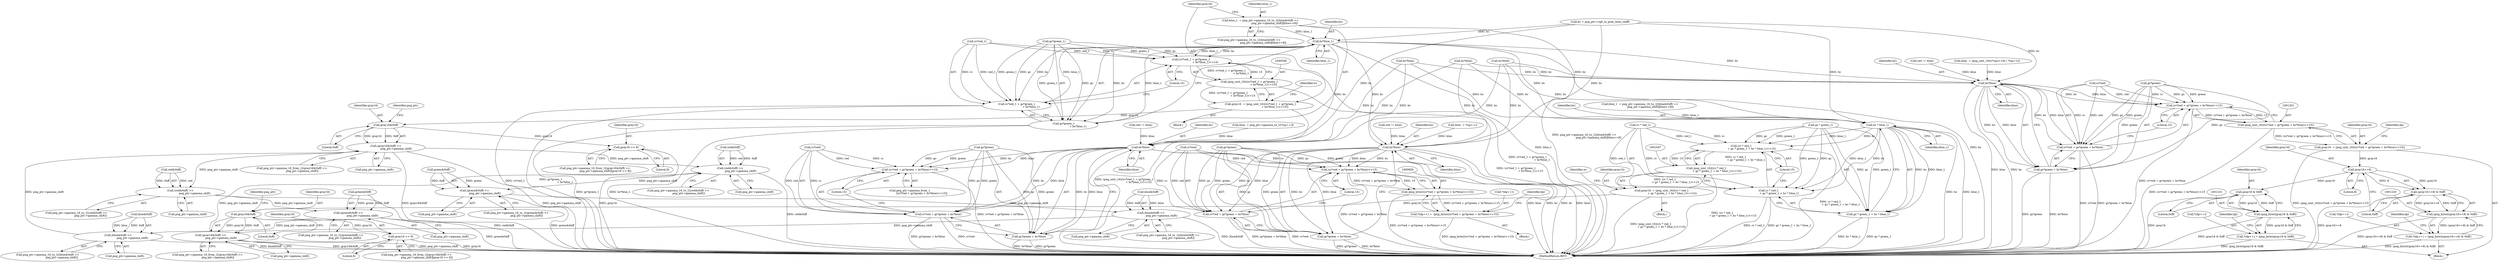 digraph "0_Chrome_7f3d85b096f66870a15b37c2f40b219b2e292693_9@array" {
"1000485" [label="(Call,blue_1  = png_ptr->gamma_16_to_1[(blue&0xff) >>\n                                  png_ptr->gamma_shift][blue>>8])"];
"1000516" [label="(Call,bc*blue_1)"];
"1000507" [label="(Call,(rc*red_1 + gc*green_1\n                                  + bc*blue_1)>>15)"];
"1000505" [label="(Call,(png_uint_16)((rc*red_1 + gc*green_1\n                                  + bc*blue_1)>>15))"];
"1000503" [label="(Call,gray16  = (png_uint_16)((rc*red_1 + gc*green_1\n                                  + bc*blue_1)>>15))"];
"1000528" [label="(Call,gray16&0xff)"];
"1000527" [label="(Call,(gray16&0xff) >>\n                         png_ptr->gamma_shift)"];
"1000456" [label="(Call,(red&0xff) >>\n                                  png_ptr->gamma_shift)"];
"1000474" [label="(Call,(green&0xff) >>\n                                  png_ptr->gamma_shift)"];
"1000492" [label="(Call,(blue&0xff) >>\n                                  png_ptr->gamma_shift)"];
"1000997" [label="(Call,(red&0xff) >>\n                         png_ptr->gamma_shift)"];
"1001015" [label="(Call,(green&0xff) >>\n                         png_ptr->gamma_shift)"];
"1001033" [label="(Call,(blue&0xff) >>\n                         png_ptr->gamma_shift)"];
"1001068" [label="(Call,(gray16&0xff) >>\n                         png_ptr->gamma_shift)"];
"1000534" [label="(Call,gray16 >> 8)"];
"1000508" [label="(Call,rc*red_1 + gc*green_1\n                                  + bc*blue_1)"];
"1000512" [label="(Call,gc*green_1\n                                  + bc*blue_1)"];
"1000794" [label="(Call,bc*blue)"];
"1000785" [label="(Call,(rc*red + gc*green + bc*blue)>>15)"];
"1000786" [label="(Call,rc*red + gc*green + bc*blue)"];
"1000790" [label="(Call,gc*green + bc*blue)"];
"1000869" [label="(Call,bc*blue)"];
"1000860" [label="(Call,(rc*red + gc*green + bc*blue)>>15)"];
"1000858" [label="(Call,(png_byte)((rc*red + gc*green + bc*blue)>>15))"];
"1000854" [label="(Call,*(dp++) =  (png_byte)((rc*red + gc*green + bc*blue)>>15))"];
"1000861" [label="(Call,rc*red + gc*green + bc*blue)"];
"1000865" [label="(Call,gc*green + bc*blue)"];
"1001057" [label="(Call,bc * blue_1)"];
"1001048" [label="(Call,(rc * red_1\n                         + gc * green_1 + bc * blue_1)>>15)"];
"1001046" [label="(Call,(png_uint_16)((rc * red_1\n                         + gc * green_1 + bc * blue_1)>>15))"];
"1001044" [label="(Call,gray16  = (png_uint_16)((rc * red_1\n                         + gc * green_1 + bc * blue_1)>>15))"];
"1001069" [label="(Call,gray16&0xff)"];
"1001075" [label="(Call,gray16 >> 8)"];
"1001049" [label="(Call,rc * red_1\n                         + gc * green_1 + bc * blue_1)"];
"1001053" [label="(Call,gc * green_1 + bc * blue_1)"];
"1001211" [label="(Call,bc*blue)"];
"1001202" [label="(Call,(rc*red + gc*green + bc*blue)>>15)"];
"1001200" [label="(Call,(png_uint_16)((rc*red + gc*green + bc*blue)>>15))"];
"1001198" [label="(Call,gray16  = (png_uint_16)((rc*red + gc*green + bc*blue)>>15))"];
"1001222" [label="(Call,gray16>>8)"];
"1001221" [label="(Call,(gray16>>8) & 0xff)"];
"1001219" [label="(Call,(png_byte)((gray16>>8) & 0xff))"];
"1001215" [label="(Call,*(dp++) = (png_byte)((gray16>>8) & 0xff))"];
"1001232" [label="(Call,gray16 & 0xff)"];
"1001230" [label="(Call,(png_byte)(gray16 & 0xff))"];
"1001226" [label="(Call,*(dp++) = (png_byte)(gray16 & 0xff))"];
"1001203" [label="(Call,rc*red + gc*green + bc*blue)"];
"1001207" [label="(Call,gc*green + bc*blue)"];
"1000509" [label="(Call,rc*red_1)"];
"1000326" [label="(Call,bc*blue)"];
"1001212" [label="(Identifier,bc)"];
"1000796" [label="(Identifier,blue)"];
"1001192" [label="(Call,red != blue)"];
"1000486" [label="(Identifier,blue_1)"];
"1000862" [label="(Call,rc*red)"];
"1000866" [label="(Call,gc*green)"];
"1000522" [label="(Call,png_ptr->gamma_16_from_1[(gray16&0xff) >>\n                         png_ptr->gamma_shift][gray16 >> 8])"];
"1001202" [label="(Call,(rc*red + gc*green + bc*blue)>>15)"];
"1000530" [label="(Literal,0xff)"];
"1001215" [label="(Call,*(dp++) = (png_byte)((gray16>>8) & 0xff))"];
"1000487" [label="(Call,png_ptr->gamma_16_to_1[(blue&0xff) >>\n                                  png_ptr->gamma_shift][blue>>8])"];
"1000505" [label="(Call,(png_uint_16)((rc*red_1 + gc*green_1\n                                  + bc*blue_1)>>15))"];
"1001072" [label="(Call,png_ptr->gamma_shift)"];
"1001073" [label="(Identifier,png_ptr)"];
"1000858" [label="(Call,(png_byte)((rc*red + gc*green + bc*blue)>>15))"];
"1001064" [label="(Call,png_ptr->gamma_16_from_1[(gray16&0xff) >>\n                         png_ptr->gamma_shift])"];
"1000855" [label="(Call,*(dp++))"];
"1000861" [label="(Call,rc*red + gc*green + bc*blue)"];
"1001203" [label="(Call,rc*red + gc*green + bc*blue)"];
"1001211" [label="(Call,bc*blue)"];
"1001069" [label="(Call,gray16&0xff)"];
"1001208" [label="(Call,gc*green)"];
"1000460" [label="(Call,png_ptr->gamma_shift)"];
"1001171" [label="(Call,blue  = (png_uint_16)((*(sp)<<8) | *(sp+1)))"];
"1001214" [label="(Literal,15)"];
"1000470" [label="(Call,png_ptr->gamma_16_to_1[(green&0xff) >>\n                                  png_ptr->gamma_shift])"];
"1001019" [label="(Call,png_ptr->gamma_shift)"];
"1001063" [label="(Call,png_ptr->gamma_16_from_1[(gray16&0xff) >>\n                         png_ptr->gamma_shift][gray16 >> 8])"];
"1001068" [label="(Call,(gray16&0xff) >>\n                         png_ptr->gamma_shift)"];
"1000447" [label="(Block,)"];
"1001204" [label="(Call,rc*red)"];
"1001046" [label="(Call,(png_uint_16)((rc * red_1\n                         + gc * green_1 + bc * blue_1)>>15))"];
"1001057" [label="(Call,bc * blue_1)"];
"1000456" [label="(Call,(red&0xff) >>\n                                  png_ptr->gamma_shift)"];
"1001037" [label="(Call,png_ptr->gamma_shift)"];
"1000512" [label="(Call,gc*green_1\n                                  + bc*blue_1)"];
"1000791" [label="(Call,gc*green)"];
"1000503" [label="(Call,gray16  = (png_uint_16)((rc*red_1 + gc*green_1\n                                  + bc*blue_1)>>15))"];
"1001224" [label="(Literal,8)"];
"1001221" [label="(Call,(gray16>>8) & 0xff)"];
"1000513" [label="(Call,gc*green_1)"];
"1000496" [label="(Call,png_ptr->gamma_shift)"];
"1000248" [label="(Call,bc*blue)"];
"1000527" [label="(Call,(gray16&0xff) >>\n                         png_ptr->gamma_shift)"];
"1001060" [label="(Literal,15)"];
"1000787" [label="(Call,rc*red)"];
"1000457" [label="(Call,red&0xff)"];
"1001011" [label="(Call,png_ptr->gamma_16_to_1[(green&0xff) >>\n                         png_ptr->gamma_shift])"];
"1000492" [label="(Call,(blue&0xff) >>\n                                  png_ptr->gamma_shift)"];
"1000848" [label="(Call,red != blue)"];
"1000876" [label="(Identifier,dp)"];
"1000488" [label="(Call,png_ptr->gamma_16_to_1[(blue&0xff) >>\n                                  png_ptr->gamma_shift])"];
"1001049" [label="(Call,rc * red_1\n                         + gc * green_1 + bc * blue_1)"];
"1000452" [label="(Call,png_ptr->gamma_16_to_1[(red&0xff) >>\n                                  png_ptr->gamma_shift])"];
"1001076" [label="(Identifier,gray16)"];
"1000872" [label="(Literal,15)"];
"1000869" [label="(Call,bc*blue)"];
"1000786" [label="(Call,rc*red + gc*green + bc*blue)"];
"1001134" [label="(Block,)"];
"1001227" [label="(Call,*(dp++))"];
"1000797" [label="(Literal,15)"];
"1000521" [label="(Identifier,w)"];
"1000523" [label="(Call,png_ptr->gamma_16_from_1[(gray16&0xff) >>\n                         png_ptr->gamma_shift])"];
"1000854" [label="(Call,*(dp++) =  (png_byte)((rc*red + gc*green + bc*blue)>>15))"];
"1000785" [label="(Call,(rc*red + gc*green + bc*blue)>>15)"];
"1000794" [label="(Call,bc*blue)"];
"1000870" [label="(Identifier,bc)"];
"1000771" [label="(Call,red != blue)"];
"1001062" [label="(Identifier,w)"];
"1000475" [label="(Call,green&0xff)"];
"1001033" [label="(Call,(blue&0xff) >>\n                         png_ptr->gamma_shift)"];
"1001222" [label="(Call,gray16>>8)"];
"1000998" [label="(Call,red&0xff)"];
"1001230" [label="(Call,(png_byte)(gray16 & 0xff))"];
"1000531" [label="(Call,png_ptr->gamma_shift)"];
"1000517" [label="(Identifier,bc)"];
"1000781" [label="(Call,png_ptr->gamma_from_1\n                             [(rc*red + gc*green + bc*blue)>>15])"];
"1000485" [label="(Call,blue_1  = png_ptr->gamma_16_to_1[(blue&0xff) >>\n                                  png_ptr->gamma_shift][blue>>8])"];
"1000529" [label="(Identifier,gray16)"];
"1001050" [label="(Call,rc * red_1)"];
"1000535" [label="(Identifier,gray16)"];
"1000474" [label="(Call,(green&0xff) >>\n                                  png_ptr->gamma_shift)"];
"1001233" [label="(Identifier,gray16)"];
"1000536" [label="(Literal,8)"];
"1001058" [label="(Identifier,bc)"];
"1001045" [label="(Identifier,gray16)"];
"1001075" [label="(Call,gray16 >> 8)"];
"1000795" [label="(Identifier,bc)"];
"1001226" [label="(Call,*(dp++) = (png_byte)(gray16 & 0xff))"];
"1001234" [label="(Literal,0xff)"];
"1000860" [label="(Call,(rc*red + gc*green + bc*blue)>>15)"];
"1001026" [label="(Call,blue_1  = png_ptr->gamma_16_to_1[(blue&0xff) >>\n                         png_ptr->gamma_shift][blue>>8])"];
"1000988" [label="(Block,)"];
"1001229" [label="(Identifier,dp)"];
"1000532" [label="(Identifier,png_ptr)"];
"1001015" [label="(Call,(green&0xff) >>\n                         png_ptr->gamma_shift)"];
"1001238" [label="(Identifier,dp)"];
"1001199" [label="(Identifier,gray16)"];
"1001048" [label="(Call,(rc * red_1\n                         + gc * green_1 + bc * blue_1)>>15)"];
"1001077" [label="(Literal,8)"];
"1001207" [label="(Call,gc*green + bc*blue)"];
"1000993" [label="(Call,png_ptr->gamma_16_to_1[(red&0xff) >>\n                         png_ptr->gamma_shift])"];
"1000507" [label="(Call,(rc*red_1 + gc*green_1\n                                  + bc*blue_1)>>15)"];
"1001285" [label="(MethodReturn,RET)"];
"1000757" [label="(Call,blue  = png_ptr->gamma_to_1[*(sp++)])"];
"1000516" [label="(Call,bc*blue_1)"];
"1001054" [label="(Call,gc * green_1)"];
"1000997" [label="(Call,(red&0xff) >>\n                         png_ptr->gamma_shift)"];
"1000838" [label="(Call,blue  = *(sp++))"];
"1001198" [label="(Call,gray16  = (png_uint_16)((rc*red + gc*green + bc*blue)>>15))"];
"1000865" [label="(Call,gc*green + bc*blue)"];
"1001053" [label="(Call,gc * green_1 + bc * blue_1)"];
"1000519" [label="(Literal,15)"];
"1000667" [label="(Call,bc*blue)"];
"1000139" [label="(Call,bc = png_ptr->rgb_to_gray_blue_coeff)"];
"1001059" [label="(Identifier,blue_1)"];
"1001216" [label="(Call,*(dp++))"];
"1001034" [label="(Call,blue&0xff)"];
"1000478" [label="(Call,png_ptr->gamma_shift)"];
"1001071" [label="(Literal,0xff)"];
"1000518" [label="(Identifier,blue_1)"];
"1001218" [label="(Identifier,dp)"];
"1001223" [label="(Identifier,gray16)"];
"1001219" [label="(Call,(png_byte)((gray16>>8) & 0xff))"];
"1000504" [label="(Identifier,gray16)"];
"1000871" [label="(Identifier,blue)"];
"1001029" [label="(Call,png_ptr->gamma_16_to_1[(blue&0xff) >>\n                         png_ptr->gamma_shift])"];
"1000824" [label="(Block,)"];
"1001001" [label="(Call,png_ptr->gamma_shift)"];
"1001200" [label="(Call,(png_uint_16)((rc*red + gc*green + bc*blue)>>15))"];
"1000508" [label="(Call,rc*red_1 + gc*green_1\n                                  + bc*blue_1)"];
"1000790" [label="(Call,gc*green + bc*blue)"];
"1001016" [label="(Call,green&0xff)"];
"1000493" [label="(Call,blue&0xff)"];
"1000528" [label="(Call,gray16&0xff)"];
"1001225" [label="(Literal,0xff)"];
"1001213" [label="(Identifier,blue)"];
"1001232" [label="(Call,gray16 & 0xff)"];
"1001044" [label="(Call,gray16  = (png_uint_16)((rc * red_1\n                         + gc * green_1 + bc * blue_1)>>15))"];
"1000534" [label="(Call,gray16 >> 8)"];
"1001070" [label="(Identifier,gray16)"];
"1000485" -> "1000447"  [label="AST: "];
"1000485" -> "1000487"  [label="CFG: "];
"1000486" -> "1000485"  [label="AST: "];
"1000487" -> "1000485"  [label="AST: "];
"1000504" -> "1000485"  [label="CFG: "];
"1000485" -> "1001285"  [label="DDG: png_ptr->gamma_16_to_1[(blue&0xff) >>\n                                  png_ptr->gamma_shift][blue>>8]"];
"1000485" -> "1000516"  [label="DDG: blue_1"];
"1000516" -> "1000512"  [label="AST: "];
"1000516" -> "1000518"  [label="CFG: "];
"1000517" -> "1000516"  [label="AST: "];
"1000518" -> "1000516"  [label="AST: "];
"1000512" -> "1000516"  [label="CFG: "];
"1000516" -> "1001285"  [label="DDG: blue_1"];
"1000516" -> "1001285"  [label="DDG: bc"];
"1000516" -> "1000507"  [label="DDG: bc"];
"1000516" -> "1000507"  [label="DDG: blue_1"];
"1000516" -> "1000508"  [label="DDG: bc"];
"1000516" -> "1000508"  [label="DDG: blue_1"];
"1000516" -> "1000512"  [label="DDG: bc"];
"1000516" -> "1000512"  [label="DDG: blue_1"];
"1000139" -> "1000516"  [label="DDG: bc"];
"1000516" -> "1000794"  [label="DDG: bc"];
"1000516" -> "1000869"  [label="DDG: bc"];
"1000516" -> "1001057"  [label="DDG: bc"];
"1000516" -> "1001211"  [label="DDG: bc"];
"1000507" -> "1000505"  [label="AST: "];
"1000507" -> "1000519"  [label="CFG: "];
"1000508" -> "1000507"  [label="AST: "];
"1000519" -> "1000507"  [label="AST: "];
"1000505" -> "1000507"  [label="CFG: "];
"1000507" -> "1001285"  [label="DDG: rc*red_1 + gc*green_1\n                                  + bc*blue_1"];
"1000507" -> "1000505"  [label="DDG: rc*red_1 + gc*green_1\n                                  + bc*blue_1"];
"1000507" -> "1000505"  [label="DDG: 15"];
"1000509" -> "1000507"  [label="DDG: rc"];
"1000509" -> "1000507"  [label="DDG: red_1"];
"1000513" -> "1000507"  [label="DDG: gc"];
"1000513" -> "1000507"  [label="DDG: green_1"];
"1000505" -> "1000503"  [label="AST: "];
"1000506" -> "1000505"  [label="AST: "];
"1000503" -> "1000505"  [label="CFG: "];
"1000505" -> "1001285"  [label="DDG: (rc*red_1 + gc*green_1\n                                  + bc*blue_1)>>15"];
"1000505" -> "1000503"  [label="DDG: (rc*red_1 + gc*green_1\n                                  + bc*blue_1)>>15"];
"1000503" -> "1000447"  [label="AST: "];
"1000504" -> "1000503"  [label="AST: "];
"1000521" -> "1000503"  [label="CFG: "];
"1000503" -> "1001285"  [label="DDG: (png_uint_16)((rc*red_1 + gc*green_1\n                                  + bc*blue_1)>>15)"];
"1000503" -> "1000528"  [label="DDG: gray16"];
"1000528" -> "1000527"  [label="AST: "];
"1000528" -> "1000530"  [label="CFG: "];
"1000529" -> "1000528"  [label="AST: "];
"1000530" -> "1000528"  [label="AST: "];
"1000532" -> "1000528"  [label="CFG: "];
"1000528" -> "1000527"  [label="DDG: gray16"];
"1000528" -> "1000527"  [label="DDG: 0xff"];
"1000528" -> "1000534"  [label="DDG: gray16"];
"1000527" -> "1000523"  [label="AST: "];
"1000527" -> "1000531"  [label="CFG: "];
"1000531" -> "1000527"  [label="AST: "];
"1000523" -> "1000527"  [label="CFG: "];
"1000527" -> "1001285"  [label="DDG: gray16&0xff"];
"1000527" -> "1001285"  [label="DDG: png_ptr->gamma_shift"];
"1000527" -> "1000456"  [label="DDG: png_ptr->gamma_shift"];
"1000492" -> "1000527"  [label="DDG: png_ptr->gamma_shift"];
"1000527" -> "1000997"  [label="DDG: png_ptr->gamma_shift"];
"1000456" -> "1000452"  [label="AST: "];
"1000456" -> "1000460"  [label="CFG: "];
"1000457" -> "1000456"  [label="AST: "];
"1000460" -> "1000456"  [label="AST: "];
"1000452" -> "1000456"  [label="CFG: "];
"1000456" -> "1001285"  [label="DDG: red&0xff"];
"1000457" -> "1000456"  [label="DDG: red"];
"1000457" -> "1000456"  [label="DDG: 0xff"];
"1000456" -> "1000474"  [label="DDG: png_ptr->gamma_shift"];
"1000474" -> "1000470"  [label="AST: "];
"1000474" -> "1000478"  [label="CFG: "];
"1000475" -> "1000474"  [label="AST: "];
"1000478" -> "1000474"  [label="AST: "];
"1000470" -> "1000474"  [label="CFG: "];
"1000474" -> "1001285"  [label="DDG: green&0xff"];
"1000475" -> "1000474"  [label="DDG: green"];
"1000475" -> "1000474"  [label="DDG: 0xff"];
"1000474" -> "1000492"  [label="DDG: png_ptr->gamma_shift"];
"1000492" -> "1000488"  [label="AST: "];
"1000492" -> "1000496"  [label="CFG: "];
"1000493" -> "1000492"  [label="AST: "];
"1000496" -> "1000492"  [label="AST: "];
"1000488" -> "1000492"  [label="CFG: "];
"1000492" -> "1001285"  [label="DDG: blue&0xff"];
"1000493" -> "1000492"  [label="DDG: blue"];
"1000493" -> "1000492"  [label="DDG: 0xff"];
"1000997" -> "1000993"  [label="AST: "];
"1000997" -> "1001001"  [label="CFG: "];
"1000998" -> "1000997"  [label="AST: "];
"1001001" -> "1000997"  [label="AST: "];
"1000993" -> "1000997"  [label="CFG: "];
"1000997" -> "1001285"  [label="DDG: red&0xff"];
"1000998" -> "1000997"  [label="DDG: red"];
"1000998" -> "1000997"  [label="DDG: 0xff"];
"1001068" -> "1000997"  [label="DDG: png_ptr->gamma_shift"];
"1000997" -> "1001015"  [label="DDG: png_ptr->gamma_shift"];
"1001015" -> "1001011"  [label="AST: "];
"1001015" -> "1001019"  [label="CFG: "];
"1001016" -> "1001015"  [label="AST: "];
"1001019" -> "1001015"  [label="AST: "];
"1001011" -> "1001015"  [label="CFG: "];
"1001015" -> "1001285"  [label="DDG: green&0xff"];
"1001016" -> "1001015"  [label="DDG: green"];
"1001016" -> "1001015"  [label="DDG: 0xff"];
"1001015" -> "1001033"  [label="DDG: png_ptr->gamma_shift"];
"1001033" -> "1001029"  [label="AST: "];
"1001033" -> "1001037"  [label="CFG: "];
"1001034" -> "1001033"  [label="AST: "];
"1001037" -> "1001033"  [label="AST: "];
"1001029" -> "1001033"  [label="CFG: "];
"1001033" -> "1001285"  [label="DDG: blue&0xff"];
"1001034" -> "1001033"  [label="DDG: blue"];
"1001034" -> "1001033"  [label="DDG: 0xff"];
"1001033" -> "1001068"  [label="DDG: png_ptr->gamma_shift"];
"1001068" -> "1001064"  [label="AST: "];
"1001068" -> "1001072"  [label="CFG: "];
"1001069" -> "1001068"  [label="AST: "];
"1001072" -> "1001068"  [label="AST: "];
"1001064" -> "1001068"  [label="CFG: "];
"1001068" -> "1001285"  [label="DDG: png_ptr->gamma_shift"];
"1001068" -> "1001285"  [label="DDG: gray16&0xff"];
"1001069" -> "1001068"  [label="DDG: gray16"];
"1001069" -> "1001068"  [label="DDG: 0xff"];
"1000534" -> "1000522"  [label="AST: "];
"1000534" -> "1000536"  [label="CFG: "];
"1000535" -> "1000534"  [label="AST: "];
"1000536" -> "1000534"  [label="AST: "];
"1000522" -> "1000534"  [label="CFG: "];
"1000534" -> "1001285"  [label="DDG: gray16"];
"1000508" -> "1000512"  [label="CFG: "];
"1000509" -> "1000508"  [label="AST: "];
"1000512" -> "1000508"  [label="AST: "];
"1000519" -> "1000508"  [label="CFG: "];
"1000508" -> "1001285"  [label="DDG: rc*red_1"];
"1000508" -> "1001285"  [label="DDG: gc*green_1\n                                  + bc*blue_1"];
"1000509" -> "1000508"  [label="DDG: rc"];
"1000509" -> "1000508"  [label="DDG: red_1"];
"1000513" -> "1000508"  [label="DDG: gc"];
"1000513" -> "1000508"  [label="DDG: green_1"];
"1000513" -> "1000512"  [label="AST: "];
"1000512" -> "1001285"  [label="DDG: gc*green_1"];
"1000512" -> "1001285"  [label="DDG: bc*blue_1"];
"1000513" -> "1000512"  [label="DDG: gc"];
"1000513" -> "1000512"  [label="DDG: green_1"];
"1000794" -> "1000790"  [label="AST: "];
"1000794" -> "1000796"  [label="CFG: "];
"1000795" -> "1000794"  [label="AST: "];
"1000796" -> "1000794"  [label="AST: "];
"1000790" -> "1000794"  [label="CFG: "];
"1000794" -> "1001285"  [label="DDG: blue"];
"1000794" -> "1001285"  [label="DDG: bc"];
"1000794" -> "1000785"  [label="DDG: bc"];
"1000794" -> "1000785"  [label="DDG: blue"];
"1000794" -> "1000786"  [label="DDG: bc"];
"1000794" -> "1000786"  [label="DDG: blue"];
"1000794" -> "1000790"  [label="DDG: bc"];
"1000794" -> "1000790"  [label="DDG: blue"];
"1000667" -> "1000794"  [label="DDG: bc"];
"1000326" -> "1000794"  [label="DDG: bc"];
"1000248" -> "1000794"  [label="DDG: bc"];
"1000139" -> "1000794"  [label="DDG: bc"];
"1000771" -> "1000794"  [label="DDG: blue"];
"1000757" -> "1000794"  [label="DDG: blue"];
"1000785" -> "1000781"  [label="AST: "];
"1000785" -> "1000797"  [label="CFG: "];
"1000786" -> "1000785"  [label="AST: "];
"1000797" -> "1000785"  [label="AST: "];
"1000781" -> "1000785"  [label="CFG: "];
"1000785" -> "1001285"  [label="DDG: rc*red + gc*green + bc*blue"];
"1000787" -> "1000785"  [label="DDG: rc"];
"1000787" -> "1000785"  [label="DDG: red"];
"1000791" -> "1000785"  [label="DDG: gc"];
"1000791" -> "1000785"  [label="DDG: green"];
"1000786" -> "1000790"  [label="CFG: "];
"1000787" -> "1000786"  [label="AST: "];
"1000790" -> "1000786"  [label="AST: "];
"1000797" -> "1000786"  [label="CFG: "];
"1000786" -> "1001285"  [label="DDG: gc*green + bc*blue"];
"1000786" -> "1001285"  [label="DDG: rc*red"];
"1000787" -> "1000786"  [label="DDG: rc"];
"1000787" -> "1000786"  [label="DDG: red"];
"1000791" -> "1000786"  [label="DDG: gc"];
"1000791" -> "1000786"  [label="DDG: green"];
"1000791" -> "1000790"  [label="AST: "];
"1000790" -> "1001285"  [label="DDG: gc*green"];
"1000790" -> "1001285"  [label="DDG: bc*blue"];
"1000791" -> "1000790"  [label="DDG: gc"];
"1000791" -> "1000790"  [label="DDG: green"];
"1000869" -> "1000865"  [label="AST: "];
"1000869" -> "1000871"  [label="CFG: "];
"1000870" -> "1000869"  [label="AST: "];
"1000871" -> "1000869"  [label="AST: "];
"1000865" -> "1000869"  [label="CFG: "];
"1000869" -> "1001285"  [label="DDG: bc"];
"1000869" -> "1001285"  [label="DDG: blue"];
"1000869" -> "1000860"  [label="DDG: bc"];
"1000869" -> "1000860"  [label="DDG: blue"];
"1000869" -> "1000861"  [label="DDG: bc"];
"1000869" -> "1000861"  [label="DDG: blue"];
"1000869" -> "1000865"  [label="DDG: bc"];
"1000869" -> "1000865"  [label="DDG: blue"];
"1000667" -> "1000869"  [label="DDG: bc"];
"1000139" -> "1000869"  [label="DDG: bc"];
"1000326" -> "1000869"  [label="DDG: bc"];
"1000248" -> "1000869"  [label="DDG: bc"];
"1000848" -> "1000869"  [label="DDG: blue"];
"1000838" -> "1000869"  [label="DDG: blue"];
"1000860" -> "1000858"  [label="AST: "];
"1000860" -> "1000872"  [label="CFG: "];
"1000861" -> "1000860"  [label="AST: "];
"1000872" -> "1000860"  [label="AST: "];
"1000858" -> "1000860"  [label="CFG: "];
"1000860" -> "1001285"  [label="DDG: rc*red + gc*green + bc*blue"];
"1000860" -> "1000858"  [label="DDG: rc*red + gc*green + bc*blue"];
"1000860" -> "1000858"  [label="DDG: 15"];
"1000862" -> "1000860"  [label="DDG: rc"];
"1000862" -> "1000860"  [label="DDG: red"];
"1000866" -> "1000860"  [label="DDG: gc"];
"1000866" -> "1000860"  [label="DDG: green"];
"1000858" -> "1000854"  [label="AST: "];
"1000859" -> "1000858"  [label="AST: "];
"1000854" -> "1000858"  [label="CFG: "];
"1000858" -> "1001285"  [label="DDG: (rc*red + gc*green + bc*blue)>>15"];
"1000858" -> "1000854"  [label="DDG: (rc*red + gc*green + bc*blue)>>15"];
"1000854" -> "1000824"  [label="AST: "];
"1000855" -> "1000854"  [label="AST: "];
"1000876" -> "1000854"  [label="CFG: "];
"1000854" -> "1001285"  [label="DDG: (png_byte)((rc*red + gc*green + bc*blue)>>15)"];
"1000861" -> "1000865"  [label="CFG: "];
"1000862" -> "1000861"  [label="AST: "];
"1000865" -> "1000861"  [label="AST: "];
"1000872" -> "1000861"  [label="CFG: "];
"1000861" -> "1001285"  [label="DDG: gc*green + bc*blue"];
"1000861" -> "1001285"  [label="DDG: rc*red"];
"1000862" -> "1000861"  [label="DDG: rc"];
"1000862" -> "1000861"  [label="DDG: red"];
"1000866" -> "1000861"  [label="DDG: gc"];
"1000866" -> "1000861"  [label="DDG: green"];
"1000866" -> "1000865"  [label="AST: "];
"1000865" -> "1001285"  [label="DDG: gc*green"];
"1000865" -> "1001285"  [label="DDG: bc*blue"];
"1000866" -> "1000865"  [label="DDG: gc"];
"1000866" -> "1000865"  [label="DDG: green"];
"1001057" -> "1001053"  [label="AST: "];
"1001057" -> "1001059"  [label="CFG: "];
"1001058" -> "1001057"  [label="AST: "];
"1001059" -> "1001057"  [label="AST: "];
"1001053" -> "1001057"  [label="CFG: "];
"1001057" -> "1001285"  [label="DDG: bc"];
"1001057" -> "1001285"  [label="DDG: blue_1"];
"1001057" -> "1001048"  [label="DDG: bc"];
"1001057" -> "1001048"  [label="DDG: blue_1"];
"1001057" -> "1001049"  [label="DDG: bc"];
"1001057" -> "1001049"  [label="DDG: blue_1"];
"1001057" -> "1001053"  [label="DDG: bc"];
"1001057" -> "1001053"  [label="DDG: blue_1"];
"1000667" -> "1001057"  [label="DDG: bc"];
"1000139" -> "1001057"  [label="DDG: bc"];
"1000326" -> "1001057"  [label="DDG: bc"];
"1000248" -> "1001057"  [label="DDG: bc"];
"1001026" -> "1001057"  [label="DDG: blue_1"];
"1001048" -> "1001046"  [label="AST: "];
"1001048" -> "1001060"  [label="CFG: "];
"1001049" -> "1001048"  [label="AST: "];
"1001060" -> "1001048"  [label="AST: "];
"1001046" -> "1001048"  [label="CFG: "];
"1001048" -> "1001285"  [label="DDG: rc * red_1\n                         + gc * green_1 + bc * blue_1"];
"1001048" -> "1001046"  [label="DDG: rc * red_1\n                         + gc * green_1 + bc * blue_1"];
"1001048" -> "1001046"  [label="DDG: 15"];
"1001050" -> "1001048"  [label="DDG: rc"];
"1001050" -> "1001048"  [label="DDG: red_1"];
"1001054" -> "1001048"  [label="DDG: gc"];
"1001054" -> "1001048"  [label="DDG: green_1"];
"1001046" -> "1001044"  [label="AST: "];
"1001047" -> "1001046"  [label="AST: "];
"1001044" -> "1001046"  [label="CFG: "];
"1001046" -> "1001285"  [label="DDG: (rc * red_1\n                         + gc * green_1 + bc * blue_1)>>15"];
"1001046" -> "1001044"  [label="DDG: (rc * red_1\n                         + gc * green_1 + bc * blue_1)>>15"];
"1001044" -> "1000988"  [label="AST: "];
"1001045" -> "1001044"  [label="AST: "];
"1001062" -> "1001044"  [label="CFG: "];
"1001044" -> "1001285"  [label="DDG: (png_uint_16)((rc * red_1\n                         + gc * green_1 + bc * blue_1)>>15)"];
"1001044" -> "1001069"  [label="DDG: gray16"];
"1001069" -> "1001071"  [label="CFG: "];
"1001070" -> "1001069"  [label="AST: "];
"1001071" -> "1001069"  [label="AST: "];
"1001073" -> "1001069"  [label="CFG: "];
"1001069" -> "1001075"  [label="DDG: gray16"];
"1001075" -> "1001063"  [label="AST: "];
"1001075" -> "1001077"  [label="CFG: "];
"1001076" -> "1001075"  [label="AST: "];
"1001077" -> "1001075"  [label="AST: "];
"1001063" -> "1001075"  [label="CFG: "];
"1001075" -> "1001285"  [label="DDG: gray16"];
"1001049" -> "1001053"  [label="CFG: "];
"1001050" -> "1001049"  [label="AST: "];
"1001053" -> "1001049"  [label="AST: "];
"1001060" -> "1001049"  [label="CFG: "];
"1001049" -> "1001285"  [label="DDG: rc * red_1"];
"1001049" -> "1001285"  [label="DDG: gc * green_1 + bc * blue_1"];
"1001050" -> "1001049"  [label="DDG: rc"];
"1001050" -> "1001049"  [label="DDG: red_1"];
"1001054" -> "1001049"  [label="DDG: gc"];
"1001054" -> "1001049"  [label="DDG: green_1"];
"1001054" -> "1001053"  [label="AST: "];
"1001053" -> "1001285"  [label="DDG: bc * blue_1"];
"1001053" -> "1001285"  [label="DDG: gc * green_1"];
"1001054" -> "1001053"  [label="DDG: gc"];
"1001054" -> "1001053"  [label="DDG: green_1"];
"1001211" -> "1001207"  [label="AST: "];
"1001211" -> "1001213"  [label="CFG: "];
"1001212" -> "1001211"  [label="AST: "];
"1001213" -> "1001211"  [label="AST: "];
"1001207" -> "1001211"  [label="CFG: "];
"1001211" -> "1001285"  [label="DDG: blue"];
"1001211" -> "1001285"  [label="DDG: bc"];
"1001211" -> "1001202"  [label="DDG: bc"];
"1001211" -> "1001202"  [label="DDG: blue"];
"1001211" -> "1001203"  [label="DDG: bc"];
"1001211" -> "1001203"  [label="DDG: blue"];
"1001211" -> "1001207"  [label="DDG: bc"];
"1001211" -> "1001207"  [label="DDG: blue"];
"1000667" -> "1001211"  [label="DDG: bc"];
"1000139" -> "1001211"  [label="DDG: bc"];
"1000326" -> "1001211"  [label="DDG: bc"];
"1000248" -> "1001211"  [label="DDG: bc"];
"1001171" -> "1001211"  [label="DDG: blue"];
"1001192" -> "1001211"  [label="DDG: blue"];
"1001202" -> "1001200"  [label="AST: "];
"1001202" -> "1001214"  [label="CFG: "];
"1001203" -> "1001202"  [label="AST: "];
"1001214" -> "1001202"  [label="AST: "];
"1001200" -> "1001202"  [label="CFG: "];
"1001202" -> "1001285"  [label="DDG: rc*red + gc*green + bc*blue"];
"1001202" -> "1001200"  [label="DDG: rc*red + gc*green + bc*blue"];
"1001202" -> "1001200"  [label="DDG: 15"];
"1001204" -> "1001202"  [label="DDG: rc"];
"1001204" -> "1001202"  [label="DDG: red"];
"1001208" -> "1001202"  [label="DDG: gc"];
"1001208" -> "1001202"  [label="DDG: green"];
"1001200" -> "1001198"  [label="AST: "];
"1001201" -> "1001200"  [label="AST: "];
"1001198" -> "1001200"  [label="CFG: "];
"1001200" -> "1001285"  [label="DDG: (rc*red + gc*green + bc*blue)>>15"];
"1001200" -> "1001198"  [label="DDG: (rc*red + gc*green + bc*blue)>>15"];
"1001198" -> "1001134"  [label="AST: "];
"1001199" -> "1001198"  [label="AST: "];
"1001218" -> "1001198"  [label="CFG: "];
"1001198" -> "1001285"  [label="DDG: (png_uint_16)((rc*red + gc*green + bc*blue)>>15)"];
"1001198" -> "1001222"  [label="DDG: gray16"];
"1001222" -> "1001221"  [label="AST: "];
"1001222" -> "1001224"  [label="CFG: "];
"1001223" -> "1001222"  [label="AST: "];
"1001224" -> "1001222"  [label="AST: "];
"1001225" -> "1001222"  [label="CFG: "];
"1001222" -> "1001221"  [label="DDG: gray16"];
"1001222" -> "1001221"  [label="DDG: 8"];
"1001222" -> "1001232"  [label="DDG: gray16"];
"1001221" -> "1001219"  [label="AST: "];
"1001221" -> "1001225"  [label="CFG: "];
"1001225" -> "1001221"  [label="AST: "];
"1001219" -> "1001221"  [label="CFG: "];
"1001221" -> "1001285"  [label="DDG: gray16>>8"];
"1001221" -> "1001219"  [label="DDG: gray16>>8"];
"1001221" -> "1001219"  [label="DDG: 0xff"];
"1001219" -> "1001215"  [label="AST: "];
"1001220" -> "1001219"  [label="AST: "];
"1001215" -> "1001219"  [label="CFG: "];
"1001219" -> "1001285"  [label="DDG: (gray16>>8) & 0xff"];
"1001219" -> "1001215"  [label="DDG: (gray16>>8) & 0xff"];
"1001215" -> "1001134"  [label="AST: "];
"1001216" -> "1001215"  [label="AST: "];
"1001229" -> "1001215"  [label="CFG: "];
"1001215" -> "1001285"  [label="DDG: (png_byte)((gray16>>8) & 0xff)"];
"1001232" -> "1001230"  [label="AST: "];
"1001232" -> "1001234"  [label="CFG: "];
"1001233" -> "1001232"  [label="AST: "];
"1001234" -> "1001232"  [label="AST: "];
"1001230" -> "1001232"  [label="CFG: "];
"1001232" -> "1001285"  [label="DDG: gray16"];
"1001232" -> "1001230"  [label="DDG: gray16"];
"1001232" -> "1001230"  [label="DDG: 0xff"];
"1001230" -> "1001226"  [label="AST: "];
"1001231" -> "1001230"  [label="AST: "];
"1001226" -> "1001230"  [label="CFG: "];
"1001230" -> "1001285"  [label="DDG: gray16 & 0xff"];
"1001230" -> "1001226"  [label="DDG: gray16 & 0xff"];
"1001226" -> "1001134"  [label="AST: "];
"1001227" -> "1001226"  [label="AST: "];
"1001238" -> "1001226"  [label="CFG: "];
"1001226" -> "1001285"  [label="DDG: (png_byte)(gray16 & 0xff)"];
"1001203" -> "1001207"  [label="CFG: "];
"1001204" -> "1001203"  [label="AST: "];
"1001207" -> "1001203"  [label="AST: "];
"1001214" -> "1001203"  [label="CFG: "];
"1001203" -> "1001285"  [label="DDG: rc*red"];
"1001203" -> "1001285"  [label="DDG: gc*green + bc*blue"];
"1001204" -> "1001203"  [label="DDG: rc"];
"1001204" -> "1001203"  [label="DDG: red"];
"1001208" -> "1001203"  [label="DDG: gc"];
"1001208" -> "1001203"  [label="DDG: green"];
"1001208" -> "1001207"  [label="AST: "];
"1001207" -> "1001285"  [label="DDG: gc*green"];
"1001207" -> "1001285"  [label="DDG: bc*blue"];
"1001208" -> "1001207"  [label="DDG: gc"];
"1001208" -> "1001207"  [label="DDG: green"];
}
